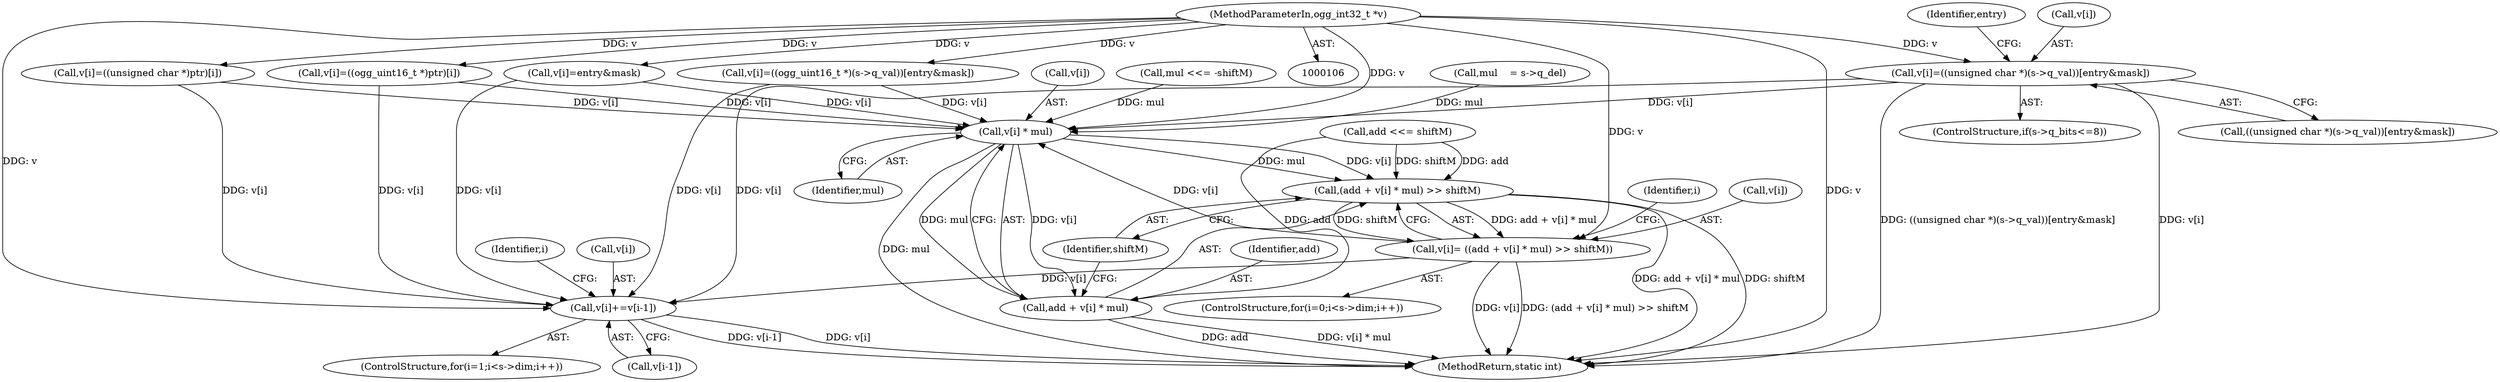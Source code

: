 digraph "0_Android_eeb4e45d5683f88488c083ecf142dc89bc3f0b47_1@array" {
"1000197" [label="(Call,v[i]=((unsigned char *)(s->q_val))[entry&mask])"];
"1000109" [label="(MethodParameterIn,ogg_int32_t *v)"];
"1000376" [label="(Call,v[i] * mul)"];
"1000373" [label="(Call,(add + v[i] * mul) >> shiftM)"];
"1000369" [label="(Call,v[i]= ((add + v[i] * mul) >> shiftM))"];
"1000397" [label="(Call,v[i]+=v[i-1])"];
"1000374" [label="(Call,add + v[i] * mul)"];
"1000109" [label="(MethodParameterIn,ogg_int32_t *v)"];
"1000401" [label="(Call,v[i-1])"];
"1000368" [label="(Identifier,i)"];
"1000355" [label="(Call,add <<= shiftM)"];
"1000197" [label="(Call,v[i]=((unsigned char *)(s->q_val))[entry&mask])"];
"1000264" [label="(Call,v[i]=((unsigned char *)ptr)[i])"];
"1000375" [label="(Identifier,add)"];
"1000286" [label="(Call,v[i]=((ogg_uint16_t *)ptr)[i])"];
"1000225" [label="(Identifier,entry)"];
"1000380" [label="(Identifier,mul)"];
"1000369" [label="(Call,v[i]= ((add + v[i] * mul) >> shiftM))"];
"1000396" [label="(Identifier,i)"];
"1000191" [label="(ControlStructure,if(s->q_bits<=8))"];
"1000376" [label="(Call,v[i] * mul)"];
"1000408" [label="(MethodReturn,static int)"];
"1000398" [label="(Call,v[i])"];
"1000318" [label="(Call,mul    = s->q_del)"];
"1000211" [label="(Call,v[i]=((ogg_uint16_t *)(s->q_val))[entry&mask])"];
"1000370" [label="(Call,v[i])"];
"1000377" [label="(Call,v[i])"];
"1000198" [label="(Call,v[i])"];
"1000348" [label="(Call,mul <<= -shiftM)"];
"1000358" [label="(ControlStructure,for(i=0;i<s->dim;i++))"];
"1000201" [label="(Call,((unsigned char *)(s->q_val))[entry&mask])"];
"1000381" [label="(Identifier,shiftM)"];
"1000397" [label="(Call,v[i]+=v[i-1])"];
"1000154" [label="(Call,v[i]=entry&mask)"];
"1000386" [label="(ControlStructure,for(i=1;i<s->dim;i++))"];
"1000373" [label="(Call,(add + v[i] * mul) >> shiftM)"];
"1000374" [label="(Call,add + v[i] * mul)"];
"1000197" -> "1000191"  [label="AST: "];
"1000197" -> "1000201"  [label="CFG: "];
"1000198" -> "1000197"  [label="AST: "];
"1000201" -> "1000197"  [label="AST: "];
"1000225" -> "1000197"  [label="CFG: "];
"1000197" -> "1000408"  [label="DDG: ((unsigned char *)(s->q_val))[entry&mask]"];
"1000197" -> "1000408"  [label="DDG: v[i]"];
"1000109" -> "1000197"  [label="DDG: v"];
"1000197" -> "1000376"  [label="DDG: v[i]"];
"1000197" -> "1000397"  [label="DDG: v[i]"];
"1000109" -> "1000106"  [label="AST: "];
"1000109" -> "1000408"  [label="DDG: v"];
"1000109" -> "1000154"  [label="DDG: v"];
"1000109" -> "1000211"  [label="DDG: v"];
"1000109" -> "1000264"  [label="DDG: v"];
"1000109" -> "1000286"  [label="DDG: v"];
"1000109" -> "1000369"  [label="DDG: v"];
"1000109" -> "1000376"  [label="DDG: v"];
"1000109" -> "1000397"  [label="DDG: v"];
"1000376" -> "1000374"  [label="AST: "];
"1000376" -> "1000380"  [label="CFG: "];
"1000377" -> "1000376"  [label="AST: "];
"1000380" -> "1000376"  [label="AST: "];
"1000374" -> "1000376"  [label="CFG: "];
"1000376" -> "1000408"  [label="DDG: mul"];
"1000376" -> "1000373"  [label="DDG: v[i]"];
"1000376" -> "1000373"  [label="DDG: mul"];
"1000376" -> "1000374"  [label="DDG: v[i]"];
"1000376" -> "1000374"  [label="DDG: mul"];
"1000369" -> "1000376"  [label="DDG: v[i]"];
"1000286" -> "1000376"  [label="DDG: v[i]"];
"1000264" -> "1000376"  [label="DDG: v[i]"];
"1000154" -> "1000376"  [label="DDG: v[i]"];
"1000211" -> "1000376"  [label="DDG: v[i]"];
"1000348" -> "1000376"  [label="DDG: mul"];
"1000318" -> "1000376"  [label="DDG: mul"];
"1000373" -> "1000369"  [label="AST: "];
"1000373" -> "1000381"  [label="CFG: "];
"1000374" -> "1000373"  [label="AST: "];
"1000381" -> "1000373"  [label="AST: "];
"1000369" -> "1000373"  [label="CFG: "];
"1000373" -> "1000408"  [label="DDG: add + v[i] * mul"];
"1000373" -> "1000408"  [label="DDG: shiftM"];
"1000373" -> "1000369"  [label="DDG: add + v[i] * mul"];
"1000373" -> "1000369"  [label="DDG: shiftM"];
"1000355" -> "1000373"  [label="DDG: add"];
"1000355" -> "1000373"  [label="DDG: shiftM"];
"1000369" -> "1000358"  [label="AST: "];
"1000370" -> "1000369"  [label="AST: "];
"1000368" -> "1000369"  [label="CFG: "];
"1000369" -> "1000408"  [label="DDG: v[i]"];
"1000369" -> "1000408"  [label="DDG: (add + v[i] * mul) >> shiftM"];
"1000369" -> "1000397"  [label="DDG: v[i]"];
"1000397" -> "1000386"  [label="AST: "];
"1000397" -> "1000401"  [label="CFG: "];
"1000398" -> "1000397"  [label="AST: "];
"1000401" -> "1000397"  [label="AST: "];
"1000396" -> "1000397"  [label="CFG: "];
"1000397" -> "1000408"  [label="DDG: v[i]"];
"1000397" -> "1000408"  [label="DDG: v[i-1]"];
"1000286" -> "1000397"  [label="DDG: v[i]"];
"1000264" -> "1000397"  [label="DDG: v[i]"];
"1000154" -> "1000397"  [label="DDG: v[i]"];
"1000211" -> "1000397"  [label="DDG: v[i]"];
"1000375" -> "1000374"  [label="AST: "];
"1000381" -> "1000374"  [label="CFG: "];
"1000374" -> "1000408"  [label="DDG: v[i] * mul"];
"1000374" -> "1000408"  [label="DDG: add"];
"1000355" -> "1000374"  [label="DDG: add"];
}
